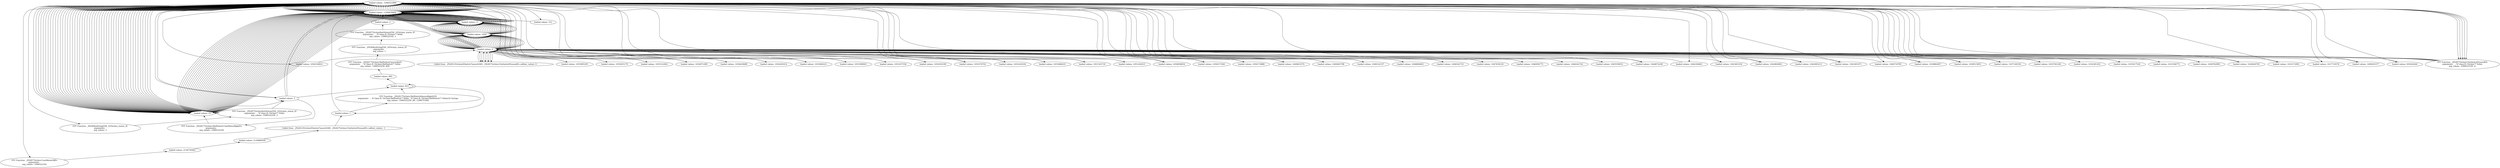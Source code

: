 digraph {
	"loaded values- -1090521896"
	"loaded values- 10"
	"loaded values- 10" -> "loaded values- -1090521896" [dir=back]
	"loaded values- -1246676664"
	"loaded values- -1246676664" -> "loaded values- 10" [dir=back]
	"loaded values- -1090521896"
	"loaded values- -1090521896" -> "loaded values- -1246676664" [dir=back]
	"loaded values- 1056336822"
	"loaded values- 1056336822" -> "loaded values- -1090521896" [dir=back]
	"loaded values- 0"
	"loaded values- 0" -> "loaded values- 1056336822" [dir=back]
	"loaded values- 1050"
	"loaded values- 1050" -> "loaded values- 0" [dir=back]
	"loaded values- 11"
	"loaded values- 11" -> "loaded values- 1050" [dir=back]
	"loaded values- -1246676664"
	"loaded values- -1246676664" -> "loaded values- 11" [dir=back]
	"loaded values- -1090521896"
	"loaded values- -1090521896" -> "loaded values- -1246676664" [dir=back]
	"loaded values- 10"
	"loaded values- 10" -> "loaded values- -1090521896" [dir=back]
	"loaded values- -1246676664"
	"loaded values- -1246676664" -> "loaded values- 10" [dir=back]
	"loaded values- -1090521896"
	"loaded values- -1090521896" -> "loaded values- -1246676664" [dir=back]
	"loaded values- 1055995295"
	"loaded values- 1055995295" -> "loaded values- -1090521896" [dir=back]
	"loaded values- 0"
	"loaded values- 0" -> "loaded values- 1055995295" [dir=back]
	"loaded values- 1050"
	"loaded values- 1050" -> "loaded values- 0" [dir=back]
	"loaded values- 11"
	"loaded values- 11" -> "loaded values- 1050" [dir=back]
	"loaded values- -1246676664"
	"loaded values- -1246676664" -> "loaded values- 11" [dir=back]
	"loaded values- -1090521896"
	"loaded values- -1090521896" -> "loaded values- -1246676664" [dir=back]
	"loaded values- 10"
	"loaded values- 10" -> "loaded values- -1090521896" [dir=back]
	"loaded values- -1246676664"
	"loaded values- -1246676664" -> "loaded values- 10" [dir=back]
	"loaded values- -1090521896"
	"loaded values- -1090521896" -> "loaded values- -1246676664" [dir=back]
	"loaded values- 1055655179"
	"loaded values- 1055655179" -> "loaded values- -1090521896" [dir=back]
	"loaded values- 0"
	"loaded values- 0" -> "loaded values- 1055655179" [dir=back]
	"loaded values- 1050"
	"loaded values- 1050" -> "loaded values- 0" [dir=back]
	"loaded values- 11"
	"loaded values- 11" -> "loaded values- 1050" [dir=back]
	"loaded values- -1246676664"
	"loaded values- -1246676664" -> "loaded values- 11" [dir=back]
	"loaded values- -1090521896"
	"loaded values- -1090521896" -> "loaded values- -1246676664" [dir=back]
	"loaded values- 10"
	"loaded values- 10" -> "loaded values- -1090521896" [dir=back]
	"loaded values- -1246676664"
	"loaded values- -1246676664" -> "loaded values- 10" [dir=back]
	"loaded values- -1090521896"
	"loaded values- -1090521896" -> "loaded values- -1246676664" [dir=back]
	"loaded values- 1055312692"
	"loaded values- 1055312692" -> "loaded values- -1090521896" [dir=back]
	"loaded values- 0"
	"loaded values- 0" -> "loaded values- 1055312692" [dir=back]
	"loaded values- 1050"
	"loaded values- 1050" -> "loaded values- 0" [dir=back]
	"loaded values- 11"
	"loaded values- 11" -> "loaded values- 1050" [dir=back]
	"loaded values- -1246676664"
	"loaded values- -1246676664" -> "loaded values- 11" [dir=back]
	"loaded values- -1090521896"
	"loaded values- -1090521896" -> "loaded values- -1246676664" [dir=back]
	"loaded values- 10"
	"loaded values- 10" -> "loaded values- -1090521896" [dir=back]
	"loaded values- -1246676664"
	"loaded values- -1246676664" -> "loaded values- 10" [dir=back]
	"loaded values- -1090521896"
	"loaded values- -1090521896" -> "loaded values- -1246676664" [dir=back]
	"loaded values- 1054971499"
	"loaded values- 1054971499" -> "loaded values- -1090521896" [dir=back]
	"loaded values- 0"
	"loaded values- 0" -> "loaded values- 1054971499" [dir=back]
	"loaded values- 1050"
	"loaded values- 1050" -> "loaded values- 0" [dir=back]
	"loaded values- 11"
	"loaded values- 11" -> "loaded values- 1050" [dir=back]
	"loaded values- -1246676664"
	"loaded values- -1246676664" -> "loaded values- 11" [dir=back]
	"loaded values- -1090521896"
	"loaded values- -1090521896" -> "loaded values- -1246676664" [dir=back]
	"loaded values- 10"
	"loaded values- 10" -> "loaded values- -1090521896" [dir=back]
	"loaded values- -1246676664"
	"loaded values- -1246676664" -> "loaded values- 10" [dir=back]
	"loaded values- -1090521896"
	"loaded values- -1090521896" -> "loaded values- -1246676664" [dir=back]
	"loaded values- 1054629688"
	"loaded values- 1054629688" -> "loaded values- -1090521896" [dir=back]
	"loaded values- 0"
	"loaded values- 0" -> "loaded values- 1054629688" [dir=back]
	"loaded values- 1050"
	"loaded values- 1050" -> "loaded values- 0" [dir=back]
	"loaded values- 11"
	"loaded values- 11" -> "loaded values- 1050" [dir=back]
	"loaded values- -1246676664"
	"loaded values- -1246676664" -> "loaded values- 11" [dir=back]
	"loaded values- -1090521896"
	"loaded values- -1090521896" -> "loaded values- -1246676664" [dir=back]
	"loaded values- 10"
	"loaded values- 10" -> "loaded values- -1090521896" [dir=back]
	"loaded values- -1246676664"
	"loaded values- -1246676664" -> "loaded values- 10" [dir=back]
	"loaded values- -1090521896"
	"loaded values- -1090521896" -> "loaded values- -1246676664" [dir=back]
	"loaded values- 1054281614"
	"loaded values- 1054281614" -> "loaded values- -1090521896" [dir=back]
	"loaded values- 0"
	"loaded values- 0" -> "loaded values- 1054281614" [dir=back]
	"loaded values- 1050"
	"loaded values- 1050" -> "loaded values- 0" [dir=back]
	"loaded values- 11"
	"loaded values- 11" -> "loaded values- 1050" [dir=back]
	"loaded values- -1246676664"
	"loaded values- -1246676664" -> "loaded values- 11" [dir=back]
	"loaded values- -1090521896"
	"loaded values- -1090521896" -> "loaded values- -1246676664" [dir=back]
	"loaded values- 10"
	"loaded values- 10" -> "loaded values- -1090521896" [dir=back]
	"loaded values- -1246676664"
	"loaded values- -1246676664" -> "loaded values- 10" [dir=back]
	"loaded values- -1090521896"
	"loaded values- -1090521896" -> "loaded values- -1246676664" [dir=back]
	"loaded values- 1053940221"
	"loaded values- 1053940221" -> "loaded values- -1090521896" [dir=back]
	"loaded values- 0"
	"loaded values- 0" -> "loaded values- 1053940221" [dir=back]
	"loaded values- 1050"
	"loaded values- 1050" -> "loaded values- 0" [dir=back]
	"loaded values- 11"
	"loaded values- 11" -> "loaded values- 1050" [dir=back]
	"loaded values- -1246676664"
	"loaded values- -1246676664" -> "loaded values- 11" [dir=back]
	"loaded values- -1090521896"
	"loaded values- -1090521896" -> "loaded values- -1246676664" [dir=back]
	"loaded values- 10"
	"loaded values- 10" -> "loaded values- -1090521896" [dir=back]
	"loaded values- -1246676664"
	"loaded values- -1246676664" -> "loaded values- 10" [dir=back]
	"loaded values- -1090521896"
	"loaded values- -1090521896" -> "loaded values- -1246676664" [dir=back]
	"loaded values- 1053598943"
	"loaded values- 1053598943" -> "loaded values- -1090521896" [dir=back]
	"loaded values- 0"
	"loaded values- 0" -> "loaded values- 1053598943" [dir=back]
	"loaded values- 1050"
	"loaded values- 1050" -> "loaded values- 0" [dir=back]
	"loaded values- 11"
	"loaded values- 11" -> "loaded values- 1050" [dir=back]
	"loaded values- -1246676664"
	"loaded values- -1246676664" -> "loaded values- 11" [dir=back]
	"loaded values- -1090521896"
	"loaded values- -1090521896" -> "loaded values- -1246676664" [dir=back]
	"loaded values- 10"
	"loaded values- 10" -> "loaded values- -1090521896" [dir=back]
	"loaded values- -1246676664"
	"loaded values- -1246676664" -> "loaded values- 10" [dir=back]
	"loaded values- -1090521896"
	"loaded values- -1090521896" -> "loaded values- -1246676664" [dir=back]
	"loaded values- 1053257536"
	"loaded values- 1053257536" -> "loaded values- -1090521896" [dir=back]
	"loaded values- 0"
	"loaded values- 0" -> "loaded values- 1053257536" [dir=back]
	"loaded values- 1050"
	"loaded values- 1050" -> "loaded values- 0" [dir=back]
	"loaded values- 11"
	"loaded values- 11" -> "loaded values- 1050" [dir=back]
	"loaded values- -1246676664"
	"loaded values- -1246676664" -> "loaded values- 11" [dir=back]
	"loaded values- -1090521896"
	"loaded values- -1090521896" -> "loaded values- -1246676664" [dir=back]
	"loaded values- 10"
	"loaded values- 10" -> "loaded values- -1090521896" [dir=back]
	"loaded values- -1246676664"
	"loaded values- -1246676664" -> "loaded values- 10" [dir=back]
	"loaded values- -1090521896"
	"loaded values- -1090521896" -> "loaded values- -1246676664" [dir=back]
	"loaded values- 1052916190"
	"loaded values- 1052916190" -> "loaded values- -1090521896" [dir=back]
	"loaded values- 0"
	"loaded values- 0" -> "loaded values- 1052916190" [dir=back]
	"loaded values- 1050"
	"loaded values- 1050" -> "loaded values- 0" [dir=back]
	"loaded values- 11"
	"loaded values- 11" -> "loaded values- 1050" [dir=back]
	"loaded values- -1246676664"
	"loaded values- -1246676664" -> "loaded values- 11" [dir=back]
	"loaded values- -1090521896"
	"loaded values- -1090521896" -> "loaded values- -1246676664" [dir=back]
	"loaded values- 10"
	"loaded values- 10" -> "loaded values- -1090521896" [dir=back]
	"loaded values- -1246676664"
	"loaded values- -1246676664" -> "loaded values- 10" [dir=back]
	"loaded values- -1090521896"
	"loaded values- -1090521896" -> "loaded values- -1246676664" [dir=back]
	"loaded values- 1052576702"
	"loaded values- 1052576702" -> "loaded values- -1090521896" [dir=back]
	"loaded values- 0"
	"loaded values- 0" -> "loaded values- 1052576702" [dir=back]
	"loaded values- 1050"
	"loaded values- 1050" -> "loaded values- 0" [dir=back]
	"loaded values- 11"
	"loaded values- 11" -> "loaded values- 1050" [dir=back]
	"loaded values- -1246676664"
	"loaded values- -1246676664" -> "loaded values- 11" [dir=back]
	"loaded values- -1090521896"
	"loaded values- -1090521896" -> "loaded values- -1246676664" [dir=back]
	"loaded values- 10"
	"loaded values- 10" -> "loaded values- -1090521896" [dir=back]
	"loaded values- -1246676664"
	"loaded values- -1246676664" -> "loaded values- 10" [dir=back]
	"loaded values- -1090521896"
	"loaded values- -1090521896" -> "loaded values- -1246676664" [dir=back]
	"loaded values- 1052226104"
	"loaded values- 1052226104" -> "loaded values- -1090521896" [dir=back]
	"loaded values- 0"
	"loaded values- 0" -> "loaded values- 1052226104" [dir=back]
	"loaded values- 1050"
	"loaded values- 1050" -> "loaded values- 0" [dir=back]
	"loaded values- 11"
	"loaded values- 11" -> "loaded values- 1050" [dir=back]
	"loaded values- -1246676664"
	"loaded values- -1246676664" -> "loaded values- 11" [dir=back]
	"loaded values- -1090521896"
	"loaded values- -1090521896" -> "loaded values- -1246676664" [dir=back]
	"loaded values- 10"
	"loaded values- 10" -> "loaded values- -1090521896" [dir=back]
	"loaded values- -1246676664"
	"loaded values- -1246676664" -> "loaded values- 10" [dir=back]
	"loaded values- -1090521896"
	"loaded values- -1090521896" -> "loaded values- -1246676664" [dir=back]
	"loaded values- 1051884633"
	"loaded values- 1051884633" -> "loaded values- -1090521896" [dir=back]
	"loaded values- 0"
	"loaded values- 0" -> "loaded values- 1051884633" [dir=back]
	"loaded values- 1050"
	"loaded values- 1050" -> "loaded values- 0" [dir=back]
	"loaded values- 11"
	"loaded values- 11" -> "loaded values- 1050" [dir=back]
	"loaded values- -1246676664"
	"loaded values- -1246676664" -> "loaded values- 11" [dir=back]
	"loaded values- -1090521896"
	"loaded values- -1090521896" -> "loaded values- -1246676664" [dir=back]
	"loaded values- 10"
	"loaded values- 10" -> "loaded values- -1090521896" [dir=back]
	"loaded values- -1246676664"
	"loaded values- -1246676664" -> "loaded values- 10" [dir=back]
	"loaded values- -1090521896"
	"loaded values- -1090521896" -> "loaded values- -1246676664" [dir=back]
	"loaded values- 1051543724"
	"loaded values- 1051543724" -> "loaded values- -1090521896" [dir=back]
	"loaded values- 0"
	"loaded values- 0" -> "loaded values- 1051543724" [dir=back]
	"loaded values- 1050"
	"loaded values- 1050" -> "loaded values- 0" [dir=back]
	"loaded values- 11"
	"loaded values- 11" -> "loaded values- 1050" [dir=back]
	"loaded values- -1246676664"
	"loaded values- -1246676664" -> "loaded values- 11" [dir=back]
	"loaded values- -1090521896"
	"loaded values- -1090521896" -> "loaded values- -1246676664" [dir=back]
	"loaded values- 10"
	"loaded values- 10" -> "loaded values- -1090521896" [dir=back]
	"loaded values- -1246676664"
	"loaded values- -1246676664" -> "loaded values- 10" [dir=back]
	"loaded values- -1090521896"
	"loaded values- -1090521896" -> "loaded values- -1246676664" [dir=back]
	"loaded values- 1051202015"
	"loaded values- 1051202015" -> "loaded values- -1090521896" [dir=back]
	"loaded values- 0"
	"loaded values- 0" -> "loaded values- 1051202015" [dir=back]
	"loaded values- 1050"
	"loaded values- 1050" -> "loaded values- 0" [dir=back]
	"loaded values- 11"
	"loaded values- 11" -> "loaded values- 1050" [dir=back]
	"loaded values- -1246676664"
	"loaded values- -1246676664" -> "loaded values- 11" [dir=back]
	"loaded values- -1090521896"
	"loaded values- -1090521896" -> "loaded values- -1246676664" [dir=back]
	"loaded values- 10"
	"loaded values- 10" -> "loaded values- -1090521896" [dir=back]
	"loaded values- -1246676664"
	"loaded values- -1246676664" -> "loaded values- 10" [dir=back]
	"loaded values- -1090521896"
	"loaded values- -1090521896" -> "loaded values- -1246676664" [dir=back]
	"loaded values- 1050858654"
	"loaded values- 1050858654" -> "loaded values- -1090521896" [dir=back]
	"loaded values- 0"
	"loaded values- 0" -> "loaded values- 1050858654" [dir=back]
	"loaded values- 1050"
	"loaded values- 1050" -> "loaded values- 0" [dir=back]
	"loaded values- 11"
	"loaded values- 11" -> "loaded values- 1050" [dir=back]
	"loaded values- -1246676664"
	"loaded values- -1246676664" -> "loaded values- 11" [dir=back]
	"loaded values- -1090521896"
	"loaded values- -1090521896" -> "loaded values- -1246676664" [dir=back]
	"loaded values- 10"
	"loaded values- 10" -> "loaded values- -1090521896" [dir=back]
	"loaded values- -1246676664"
	"loaded values- -1246676664" -> "loaded values- 10" [dir=back]
	"loaded values- -1090521896"
	"loaded values- -1090521896" -> "loaded values- -1246676664" [dir=back]
	"loaded values- 1050517044"
	"loaded values- 1050517044" -> "loaded values- -1090521896" [dir=back]
	"loaded values- 0"
	"loaded values- 0" -> "loaded values- 1050517044" [dir=back]
	"loaded values- 1050"
	"loaded values- 1050" -> "loaded values- 0" [dir=back]
	"loaded values- 11"
	"loaded values- 11" -> "loaded values- 1050" [dir=back]
	"loaded values- -1246676664"
	"loaded values- -1246676664" -> "loaded values- 11" [dir=back]
	"loaded values- -1090521896"
	"loaded values- -1090521896" -> "loaded values- -1246676664" [dir=back]
	"loaded values- 10"
	"loaded values- 10" -> "loaded values- -1090521896" [dir=back]
	"loaded values- -1246676664"
	"loaded values- -1246676664" -> "loaded values- 10" [dir=back]
	"loaded values- -1090521896"
	"loaded values- -1090521896" -> "loaded values- -1246676664" [dir=back]
	"loaded values- 1050174886"
	"loaded values- 1050174886" -> "loaded values- -1090521896" [dir=back]
	"loaded values- 0"
	"loaded values- 0" -> "loaded values- 1050174886" [dir=back]
	"loaded values- 1050"
	"loaded values- 1050" -> "loaded values- 0" [dir=back]
	"loaded values- 11"
	"loaded values- 11" -> "loaded values- 1050" [dir=back]
	"loaded values- -1246676664"
	"loaded values- -1246676664" -> "loaded values- 11" [dir=back]
	"loaded values- -1090521896"
	"loaded values- -1090521896" -> "loaded values- -1246676664" [dir=back]
	"loaded values- 10"
	"loaded values- 10" -> "loaded values- -1090521896" [dir=back]
	"loaded values- -1246676664"
	"loaded values- -1246676664" -> "loaded values- 10" [dir=back]
	"loaded values- -1090521896"
	"loaded values- -1090521896" -> "loaded values- -1246676664" [dir=back]
	"loaded values- 1049825570"
	"loaded values- 1049825570" -> "loaded values- -1090521896" [dir=back]
	"loaded values- 0"
	"loaded values- 0" -> "loaded values- 1049825570" [dir=back]
	"loaded values- 1050"
	"loaded values- 1050" -> "loaded values- 0" [dir=back]
	"loaded values- 11"
	"loaded values- 11" -> "loaded values- 1050" [dir=back]
	"loaded values- -1246676664"
	"loaded values- -1246676664" -> "loaded values- 11" [dir=back]
	"loaded values- -1090521896"
	"loaded values- -1090521896" -> "loaded values- -1246676664" [dir=back]
	"loaded values- 10"
	"loaded values- 10" -> "loaded values- -1090521896" [dir=back]
	"loaded values- -1246676664"
	"loaded values- -1246676664" -> "loaded values- 10" [dir=back]
	"loaded values- -1090521896"
	"loaded values- -1090521896" -> "loaded values- -1246676664" [dir=back]
	"loaded values- 1049483798"
	"loaded values- 1049483798" -> "loaded values- -1090521896" [dir=back]
	"loaded values- 0"
	"loaded values- 0" -> "loaded values- 1049483798" [dir=back]
	"loaded values- 1050"
	"loaded values- 1050" -> "loaded values- 0" [dir=back]
	"loaded values- 11"
	"loaded values- 11" -> "loaded values- 1050" [dir=back]
	"loaded values- -1246676664"
	"loaded values- -1246676664" -> "loaded values- 11" [dir=back]
	"loaded values- -1090521896"
	"loaded values- -1090521896" -> "loaded values- -1246676664" [dir=back]
	"loaded values- 10"
	"loaded values- 10" -> "loaded values- -1090521896" [dir=back]
	"loaded values- -1246676664"
	"loaded values- -1246676664" -> "loaded values- 10" [dir=back]
	"loaded values- -1090521896"
	"loaded values- -1090521896" -> "loaded values- -1246676664" [dir=back]
	"loaded values- 1049142337"
	"loaded values- 1049142337" -> "loaded values- -1090521896" [dir=back]
	"loaded values- 0"
	"loaded values- 0" -> "loaded values- 1049142337" [dir=back]
	"loaded values- 1050"
	"loaded values- 1050" -> "loaded values- 0" [dir=back]
	"loaded values- 11"
	"loaded values- 11" -> "loaded values- 1050" [dir=back]
	"loaded values- -1246676664"
	"loaded values- -1246676664" -> "loaded values- 11" [dir=back]
	"loaded values- -1090521896"
	"loaded values- -1090521896" -> "loaded values- -1246676664" [dir=back]
	"loaded values- 10"
	"loaded values- 10" -> "loaded values- -1090521896" [dir=back]
	"loaded values- -1246676664"
	"loaded values- -1246676664" -> "loaded values- 10" [dir=back]
	"loaded values- -1090521896"
	"loaded values- -1090521896" -> "loaded values- -1246676664" [dir=back]
	"loaded values- 1048800601"
	"loaded values- 1048800601" -> "loaded values- -1090521896" [dir=back]
	"loaded values- 0"
	"loaded values- 0" -> "loaded values- 1048800601" [dir=back]
	"loaded values- 1050"
	"loaded values- 1050" -> "loaded values- 0" [dir=back]
	"loaded values- 11"
	"loaded values- 11" -> "loaded values- 1050" [dir=back]
	"loaded values- -1246676664"
	"loaded values- -1246676664" -> "loaded values- 11" [dir=back]
	"loaded values- -1090521896"
	"loaded values- -1090521896" -> "loaded values- -1246676664" [dir=back]
	"loaded values- 10"
	"loaded values- 10" -> "loaded values- -1090521896" [dir=back]
	"loaded values- -1246676664"
	"loaded values- -1246676664" -> "loaded values- 10" [dir=back]
	"loaded values- -1090521896"
	"loaded values- -1090521896" -> "loaded values- -1246676664" [dir=back]
	"loaded values- 1048342733"
	"loaded values- 1048342733" -> "loaded values- -1090521896" [dir=back]
	"loaded values- 0"
	"loaded values- 0" -> "loaded values- 1048342733" [dir=back]
	"loaded values- 1050"
	"loaded values- 1050" -> "loaded values- 0" [dir=back]
	"loaded values- 11"
	"loaded values- 11" -> "loaded values- 1050" [dir=back]
	"loaded values- -1246676664"
	"loaded values- -1246676664" -> "loaded values- 11" [dir=back]
	"loaded values- -1090521896"
	"loaded values- -1090521896" -> "loaded values- -1246676664" [dir=back]
	"loaded values- 10"
	"loaded values- 10" -> "loaded values- -1090521896" [dir=back]
	"loaded values- -1246676664"
	"loaded values- -1246676664" -> "loaded values- 10" [dir=back]
	"loaded values- -1090521896"
	"loaded values- -1090521896" -> "loaded values- -1246676664" [dir=back]
	"loaded values- 1047659218"
	"loaded values- 1047659218" -> "loaded values- -1090521896" [dir=back]
	"loaded values- 0"
	"loaded values- 0" -> "loaded values- 1047659218" [dir=back]
	"loaded values- 1050"
	"loaded values- 1050" -> "loaded values- 0" [dir=back]
	"loaded values- 11"
	"loaded values- 11" -> "loaded values- 1050" [dir=back]
	"loaded values- -1246676664"
	"loaded values- -1246676664" -> "loaded values- 11" [dir=back]
	"loaded values- -1090521896"
	"loaded values- -1090521896" -> "loaded values- -1246676664" [dir=back]
	"loaded values- 10"
	"loaded values- 10" -> "loaded values- -1090521896" [dir=back]
	"loaded values- -1246676664"
	"loaded values- -1246676664" -> "loaded values- 10" [dir=back]
	"loaded values- -1090521896"
	"loaded values- -1090521896" -> "loaded values- -1246676664" [dir=back]
	"loaded values- 1046956775"
	"loaded values- 1046956775" -> "loaded values- -1090521896" [dir=back]
	"loaded values- 0"
	"loaded values- 0" -> "loaded values- 1046956775" [dir=back]
	"loaded values- 1050"
	"loaded values- 1050" -> "loaded values- 0" [dir=back]
	"loaded values- 11"
	"loaded values- 11" -> "loaded values- 1050" [dir=back]
	"loaded values- -1246676664"
	"loaded values- -1246676664" -> "loaded values- 11" [dir=back]
	"loaded values- -1090521896"
	"loaded values- -1090521896" -> "loaded values- -1246676664" [dir=back]
	"loaded values- 10"
	"loaded values- 10" -> "loaded values- -1090521896" [dir=back]
	"loaded values- -1246676664"
	"loaded values- -1246676664" -> "loaded values- 10" [dir=back]
	"loaded values- -1090521896"
	"loaded values- -1090521896" -> "loaded values- -1246676664" [dir=back]
	"loaded values- 1046242742"
	"loaded values- 1046242742" -> "loaded values- -1090521896" [dir=back]
	"loaded values- 0"
	"loaded values- 0" -> "loaded values- 1046242742" [dir=back]
	"loaded values- 1050"
	"loaded values- 1050" -> "loaded values- 0" [dir=back]
	"loaded values- 11"
	"loaded values- 11" -> "loaded values- 1050" [dir=back]
	"loaded values- -1246676664"
	"loaded values- -1246676664" -> "loaded values- 11" [dir=back]
	"loaded values- -1090521896"
	"loaded values- -1090521896" -> "loaded values- -1246676664" [dir=back]
	"loaded values- 10"
	"loaded values- 10" -> "loaded values- -1090521896" [dir=back]
	"loaded values- -1246676664"
	"loaded values- -1246676664" -> "loaded values- 10" [dir=back]
	"loaded values- -1090521896"
	"loaded values- -1090521896" -> "loaded values- -1246676664" [dir=back]
	"loaded values- 1045559910"
	"loaded values- 1045559910" -> "loaded values- -1090521896" [dir=back]
	"loaded values- 0"
	"loaded values- 0" -> "loaded values- 1045559910" [dir=back]
	"loaded values- 1050"
	"loaded values- 1050" -> "loaded values- 0" [dir=back]
	"loaded values- 11"
	"loaded values- 11" -> "loaded values- 1050" [dir=back]
	"loaded values- -1246676664"
	"loaded values- -1246676664" -> "loaded values- 11" [dir=back]
	"loaded values- -1090521896"
	"loaded values- -1090521896" -> "loaded values- -1246676664" [dir=back]
	"loaded values- 10"
	"loaded values- 10" -> "loaded values- -1090521896" [dir=back]
	"loaded values- -1246676664"
	"loaded values- -1246676664" -> "loaded values- 10" [dir=back]
	"loaded values- -1090521896"
	"loaded values- -1090521896" -> "loaded values- -1246676664" [dir=back]
	"loaded values- 1044872438"
	"loaded values- 1044872438" -> "loaded values- -1090521896" [dir=back]
	"loaded values- 0"
	"loaded values- 0" -> "loaded values- 1044872438" [dir=back]
	"loaded values- 1050"
	"loaded values- 1050" -> "loaded values- 0" [dir=back]
	"loaded values- 11"
	"loaded values- 11" -> "loaded values- 1050" [dir=back]
	"loaded values- -1246676664"
	"loaded values- -1246676664" -> "loaded values- 11" [dir=back]
	"loaded values- -1090521896"
	"loaded values- -1090521896" -> "loaded values- -1246676664" [dir=back]
	"loaded values- 10"
	"loaded values- 10" -> "loaded values- -1090521896" [dir=back]
	"loaded values- -1246676664"
	"loaded values- -1246676664" -> "loaded values- 10" [dir=back]
	"loaded values- -1090521896"
	"loaded values- -1090521896" -> "loaded values- -1246676664" [dir=back]
	"loaded values- 1044184661"
	"loaded values- 1044184661" -> "loaded values- -1090521896" [dir=back]
	"loaded values- 0"
	"loaded values- 0" -> "loaded values- 1044184661" [dir=back]
	"loaded values- 1050"
	"loaded values- 1050" -> "loaded values- 0" [dir=back]
	"loaded values- 11"
	"loaded values- 11" -> "loaded values- 1050" [dir=back]
	"loaded values- -1246676664"
	"loaded values- -1246676664" -> "loaded values- 11" [dir=back]
	"loaded values- -1090521896"
	"loaded values- -1090521896" -> "loaded values- -1246676664" [dir=back]
	"loaded values- 10"
	"loaded values- 10" -> "loaded values- -1090521896" [dir=back]
	"loaded values- -1246676664"
	"loaded values- -1246676664" -> "loaded values- 10" [dir=back]
	"loaded values- -1090521896"
	"loaded values- -1090521896" -> "loaded values- -1246676664" [dir=back]
	"loaded values- 1043493334"
	"loaded values- 1043493334" -> "loaded values- -1090521896" [dir=back]
	"loaded values- 0"
	"loaded values- 0" -> "loaded values- 1043493334" [dir=back]
	"loaded values- 1050"
	"loaded values- 1050" -> "loaded values- 0" [dir=back]
	"loaded values- 11"
	"loaded values- 11" -> "loaded values- 1050" [dir=back]
	"loaded values- -1246676664"
	"loaded values- -1246676664" -> "loaded values- 11" [dir=back]
	"loaded values- -1090521896"
	"loaded values- -1090521896" -> "loaded values- -1246676664" [dir=back]
	"loaded values- 10"
	"loaded values- 10" -> "loaded values- -1090521896" [dir=back]
	"loaded values- -1246676664"
	"loaded values- -1246676664" -> "loaded values- 10" [dir=back]
	"loaded values- -1090521896"
	"loaded values- -1090521896" -> "loaded values- -1246676664" [dir=back]
	"loaded values- 1042804081"
	"loaded values- 1042804081" -> "loaded values- -1090521896" [dir=back]
	"loaded values- 0"
	"loaded values- 0" -> "loaded values- 1042804081" [dir=back]
	"loaded values- 1050"
	"loaded values- 1050" -> "loaded values- 0" [dir=back]
	"loaded values- 11"
	"loaded values- 11" -> "loaded values- 1050" [dir=back]
	"loaded values- -1246676664"
	"loaded values- -1246676664" -> "loaded values- 11" [dir=back]
	"loaded values- -1090521896"
	"loaded values- -1090521896" -> "loaded values- -1246676664" [dir=back]
	"loaded values- 10"
	"loaded values- 10" -> "loaded values- -1090521896" [dir=back]
	"loaded values- -1246676664"
	"loaded values- -1246676664" -> "loaded values- 10" [dir=back]
	"loaded values- -1090521896"
	"loaded values- -1090521896" -> "loaded values- -1246676664" [dir=back]
	"loaded values- 1042095213"
	"loaded values- 1042095213" -> "loaded values- -1090521896" [dir=back]
	"loaded values- 0"
	"loaded values- 0" -> "loaded values- 1042095213" [dir=back]
	"loaded values- 1050"
	"loaded values- 1050" -> "loaded values- 0" [dir=back]
	"loaded values- 11"
	"loaded values- 11" -> "loaded values- 1050" [dir=back]
	"loaded values- -1246676664"
	"loaded values- -1246676664" -> "loaded values- 11" [dir=back]
	"loaded values- -1090521896"
	"loaded values- -1090521896" -> "loaded values- -1246676664" [dir=back]
	"loaded values- 10"
	"loaded values- 10" -> "loaded values- -1090521896" [dir=back]
	"loaded values- -1246676664"
	"loaded values- -1246676664" -> "loaded values- 10" [dir=back]
	"loaded values- -1090521896"
	"loaded values- -1090521896" -> "loaded values- -1246676664" [dir=back]
	"loaded values- 1041401671"
	"loaded values- 1041401671" -> "loaded values- -1090521896" [dir=back]
	"loaded values- 0"
	"loaded values- 0" -> "loaded values- 1041401671" [dir=back]
	"loaded values- 1050"
	"loaded values- 1050" -> "loaded values- 0" [dir=back]
	"loaded values- 11"
	"loaded values- 11" -> "loaded values- 1050" [dir=back]
	"loaded values- -1246676664"
	"loaded values- -1246676664" -> "loaded values- 11" [dir=back]
	"loaded values- -1090521896"
	"loaded values- -1090521896" -> "loaded values- -1246676664" [dir=back]
	"loaded values- 10"
	"loaded values- 10" -> "loaded values- -1090521896" [dir=back]
	"loaded values- -1246676664"
	"loaded values- -1246676664" -> "loaded values- 10" [dir=back]
	"loaded values- -1090521896"
	"loaded values- -1090521896" -> "loaded values- -1246676664" [dir=back]
	"loaded values- 1040718785"
	"loaded values- 1040718785" -> "loaded values- -1090521896" [dir=back]
	"loaded values- 0"
	"loaded values- 0" -> "loaded values- 1040718785" [dir=back]
	"loaded values- 1050"
	"loaded values- 1050" -> "loaded values- 0" [dir=back]
	"loaded values- 11"
	"loaded values- 11" -> "loaded values- 1050" [dir=back]
	"loaded values- -1246676664"
	"loaded values- -1246676664" -> "loaded values- 11" [dir=back]
	"loaded values- -1090521896"
	"loaded values- -1090521896" -> "loaded values- -1246676664" [dir=back]
	"loaded values- 10"
	"loaded values- 10" -> "loaded values- -1090521896" [dir=back]
	"loaded values- -1246676664"
	"loaded values- -1246676664" -> "loaded values- 10" [dir=back]
	"loaded values- -1090521896"
	"loaded values- -1090521896" -> "loaded values- -1246676664" [dir=back]
	"loaded values- 1039882857"
	"loaded values- 1039882857" -> "loaded values- -1090521896" [dir=back]
	"loaded values- 0"
	"loaded values- 0" -> "loaded values- 1039882857" [dir=back]
	"loaded values- 1050"
	"loaded values- 1050" -> "loaded values- 0" [dir=back]
	"loaded values- 11"
	"loaded values- 11" -> "loaded values- 1050" [dir=back]
	"loaded values- -1246676664"
	"loaded values- -1246676664" -> "loaded values- 11" [dir=back]
	"loaded values- -1090521896"
	"loaded values- -1090521896" -> "loaded values- -1246676664" [dir=back]
	"loaded values- 10"
	"loaded values- 10" -> "loaded values- -1090521896" [dir=back]
	"loaded values- -1246676664"
	"loaded values- -1246676664" -> "loaded values- 10" [dir=back]
	"loaded values- -1090521896"
	"loaded values- -1090521896" -> "loaded values- -1246676664" [dir=back]
	"loaded values- 1038515855"
	"loaded values- 1038515855" -> "loaded values- -1090521896" [dir=back]
	"loaded values- 0"
	"loaded values- 0" -> "loaded values- 1038515855" [dir=back]
	"loaded values- 1050"
	"loaded values- 1050" -> "loaded values- 0" [dir=back]
	"loaded values- 11"
	"loaded values- 11" -> "loaded values- 1050" [dir=back]
	"loaded values- -1246676664"
	"loaded values- -1246676664" -> "loaded values- 11" [dir=back]
	"loaded values- -1090521896"
	"loaded values- -1090521896" -> "loaded values- -1246676664" [dir=back]
	"loaded values- 10"
	"loaded values- 10" -> "loaded values- -1090521896" [dir=back]
	"loaded values- -1246676664"
	"loaded values- -1246676664" -> "loaded values- 10" [dir=back]
	"loaded values- -1090521896"
	"loaded values- -1090521896" -> "loaded values- -1246676664" [dir=back]
	"loaded values- 1037148194"
	"loaded values- 1037148194" -> "loaded values- -1090521896" [dir=back]
	"loaded values- 0"
	"loaded values- 0" -> "loaded values- 1037148194" [dir=back]
	"loaded values- 1050"
	"loaded values- 1050" -> "loaded values- 0" [dir=back]
	"loaded values- 11"
	"loaded values- 11" -> "loaded values- 1050" [dir=back]
	"loaded values- -1246676664"
	"loaded values- -1246676664" -> "loaded values- 11" [dir=back]
	"loaded values- -1090521896"
	"loaded values- -1090521896" -> "loaded values- -1246676664" [dir=back]
	"loaded values- 10"
	"loaded values- 10" -> "loaded values- -1090521896" [dir=back]
	"loaded values- -1246676664"
	"loaded values- -1246676664" -> "loaded values- 10" [dir=back]
	"loaded values- -1090521896"
	"loaded values- -1090521896" -> "loaded values- -1246676664" [dir=back]
	"loaded values- 1035782148"
	"loaded values- 1035782148" -> "loaded values- -1090521896" [dir=back]
	"loaded values- 0"
	"loaded values- 0" -> "loaded values- 1035782148" [dir=back]
	"loaded values- 1050"
	"loaded values- 1050" -> "loaded values- 0" [dir=back]
	"loaded values- 11"
	"loaded values- 11" -> "loaded values- 1050" [dir=back]
	"loaded values- -1246676664"
	"loaded values- -1246676664" -> "loaded values- 11" [dir=back]
	"loaded values- -1090521896"
	"loaded values- -1090521896" -> "loaded values- -1246676664" [dir=back]
	"loaded values- 10"
	"loaded values- 10" -> "loaded values- -1090521896" [dir=back]
	"loaded values- -1246676664"
	"loaded values- -1246676664" -> "loaded values- 10" [dir=back]
	"loaded values- -1090521896"
	"loaded values- -1090521896" -> "loaded values- -1246676664" [dir=back]
	"loaded values- 1034381452"
	"loaded values- 1034381452" -> "loaded values- -1090521896" [dir=back]
	"loaded values- 0"
	"loaded values- 0" -> "loaded values- 1034381452" [dir=back]
	"loaded values- 1050"
	"loaded values- 1050" -> "loaded values- 0" [dir=back]
	"loaded values- 11"
	"loaded values- 11" -> "loaded values- 1050" [dir=back]
	"loaded values- -1246676664"
	"loaded values- -1246676664" -> "loaded values- 11" [dir=back]
	"loaded values- -1090521896"
	"loaded values- -1090521896" -> "loaded values- -1246676664" [dir=back]
	"loaded values- 10"
	"loaded values- 10" -> "loaded values- -1090521896" [dir=back]
	"loaded values- -1246676664"
	"loaded values- -1246676664" -> "loaded values- 10" [dir=back]
	"loaded values- -1090521896"
	"loaded values- -1090521896" -> "loaded values- -1246676664" [dir=back]
	"loaded values- 1033017526"
	"loaded values- 1033017526" -> "loaded values- -1090521896" [dir=back]
	"loaded values- 0"
	"loaded values- 0" -> "loaded values- 1033017526" [dir=back]
	"loaded values- 1050"
	"loaded values- 1050" -> "loaded values- 0" [dir=back]
	"loaded values- 11"
	"loaded values- 11" -> "loaded values- 1050" [dir=back]
	"loaded values- -1246676664"
	"loaded values- -1246676664" -> "loaded values- 11" [dir=back]
	"loaded values- -1090521896"
	"loaded values- -1090521896" -> "loaded values- -1246676664" [dir=back]
	"loaded values- 10"
	"loaded values- 10" -> "loaded values- -1090521896" [dir=back]
	"loaded values- -1246676664"
	"loaded values- -1246676664" -> "loaded values- 10" [dir=back]
	"loaded values- -1090521896"
	"loaded values- -1090521896" -> "loaded values- -1246676664" [dir=back]
	"loaded values- 1031506771"
	"loaded values- 1031506771" -> "loaded values- -1090521896" [dir=back]
	"loaded values- 0"
	"loaded values- 0" -> "loaded values- 1031506771" [dir=back]
	"loaded values- 1050"
	"loaded values- 1050" -> "loaded values- 0" [dir=back]
	"loaded values- 11"
	"loaded values- 11" -> "loaded values- 1050" [dir=back]
	"loaded values- -1246676664"
	"loaded values- -1246676664" -> "loaded values- 11" [dir=back]
	"loaded values- -1090521896"
	"loaded values- -1090521896" -> "loaded values- -1246676664" [dir=back]
	"loaded values- 10"
	"loaded values- 10" -> "loaded values- -1090521896" [dir=back]
	"loaded values- -1246676664"
	"loaded values- -1246676664" -> "loaded values- 10" [dir=back]
	"loaded values- -1090521896"
	"loaded values- -1090521896" -> "loaded values- -1246676664" [dir=back]
	"loaded values- 1028782990"
	"loaded values- 1028782990" -> "loaded values- -1090521896" [dir=back]
	"loaded values- 0"
	"loaded values- 0" -> "loaded values- 1028782990" [dir=back]
	"loaded values- 1050"
	"loaded values- 1050" -> "loaded values- 0" [dir=back]
	"loaded values- 11"
	"loaded values- 11" -> "loaded values- 1050" [dir=back]
	"loaded values- -1246676664"
	"loaded values- -1246676664" -> "loaded values- 11" [dir=back]
	"loaded values- -1090521896"
	"loaded values- -1090521896" -> "loaded values- -1246676664" [dir=back]
	"loaded values- 10"
	"loaded values- 10" -> "loaded values- -1090521896" [dir=back]
	"loaded values- -1246676664"
	"loaded values- -1246676664" -> "loaded values- 10" [dir=back]
	"loaded values- -1090521896"
	"loaded values- -1090521896" -> "loaded values- -1246676664" [dir=back]
	"loaded values- 1026040765"
	"loaded values- 1026040765" -> "loaded values- -1090521896" [dir=back]
	"loaded values- 0"
	"loaded values- 0" -> "loaded values- 1026040765" [dir=back]
	"loaded values- 1050"
	"loaded values- 1050" -> "loaded values- 0" [dir=back]
	"loaded values- 11"
	"loaded values- 11" -> "loaded values- 1050" [dir=back]
	"loaded values- -1246676664"
	"loaded values- -1246676664" -> "loaded values- 11" [dir=back]
	"loaded values- -1090521896"
	"loaded values- -1090521896" -> "loaded values- -1246676664" [dir=back]
	"loaded values- 10"
	"loaded values- 10" -> "loaded values- -1090521896" [dir=back]
	"loaded values- -1246676664"
	"loaded values- -1246676664" -> "loaded values- 10" [dir=back]
	"loaded values- -1090521896"
	"loaded values- -1090521896" -> "loaded values- -1246676664" [dir=back]
	"loaded values- 1023172991"
	"loaded values- 1023172991" -> "loaded values- -1090521896" [dir=back]
	"loaded values- 0"
	"loaded values- 0" -> "loaded values- 1023172991" [dir=back]
	"loaded values- 1050"
	"loaded values- 1050" -> "loaded values- 0" [dir=back]
	"loaded values- 11"
	"loaded values- 11" -> "loaded values- 1050" [dir=back]
	"loaded values- -1246676664"
	"loaded values- -1246676664" -> "loaded values- 11" [dir=back]
	"loaded values- -1090521896"
	"loaded values- -1090521896" -> "loaded values- -1246676664" [dir=back]
	"loaded values- 10"
	"loaded values- 10" -> "loaded values- -1090521896" [dir=back]
	"loaded values- -1246676664"
	"loaded values- -1246676664" -> "loaded values- 10" [dir=back]
	"loaded values- -1090521896"
	"loaded values- -1090521896" -> "loaded values- -1246676664" [dir=back]
	"loaded values- 1017710576"
	"loaded values- 1017710576" -> "loaded values- -1090521896" [dir=back]
	"loaded values- 0"
	"loaded values- 0" -> "loaded values- 1017710576" [dir=back]
	"loaded values- 1050"
	"loaded values- 1050" -> "loaded values- 0" [dir=back]
	"loaded values- 11"
	"loaded values- 11" -> "loaded values- 1050" [dir=back]
	"loaded values- -1246676664"
	"loaded values- -1246676664" -> "loaded values- 11" [dir=back]
	"loaded values- -1090521896"
	"loaded values- -1090521896" -> "loaded values- -1246676664" [dir=back]
	"loaded values- 10"
	"loaded values- 10" -> "loaded values- -1090521896" [dir=back]
	"loaded values- -1246676664"
	"loaded values- -1246676664" -> "loaded values- 10" [dir=back]
	"loaded values- -1090521896"
	"loaded values- -1090521896" -> "loaded values- -1246676664" [dir=back]
	"loaded values- 1009205377"
	"loaded values- 1009205377" -> "loaded values- -1090521896" [dir=back]
	"loaded values- 0"
	"loaded values- 0" -> "loaded values- 1009205377" [dir=back]
	"loaded values- 1050"
	"loaded values- 1050" -> "loaded values- 0" [dir=back]
	"loaded values- 11"
	"loaded values- 11" -> "loaded values- 1050" [dir=back]
	"loaded values- -1246676664"
	"loaded values- -1246676664" -> "loaded values- 11" [dir=back]
	"loaded values- -1090521896"
	"loaded values- -1090521896" -> "loaded values- -1246676664" [dir=back]
	"loaded values- 10"
	"loaded values- 10" -> "loaded values- -1090521896" [dir=back]
	"loaded values- -1246676664"
	"loaded values- -1246676664" -> "loaded values- 10" [dir=back]
	"loaded values- -1090521896"
	"loaded values- -1090521896" -> "loaded values- -1246676664" [dir=back]
	"loaded values- 939262644"
	"loaded values- 939262644" -> "loaded values- -1090521896" [dir=back]
	"loaded values- 0"
	"loaded values- 0" -> "loaded values- 939262644" [dir=back]
	"loaded values- 1050"
	"loaded values- 1050" -> "loaded values- 0" [dir=back]
	"loaded values- 11"
	"loaded values- 11" -> "loaded values- 1050" [dir=back]
	"loaded values- -1246676664"
	"loaded values- -1246676664" -> "loaded values- 11" [dir=back]
	"loaded values- -1090521896"
	"loaded values- -1090521896" -> "loaded values- -1246676664" [dir=back]
	"loaded values- 10"
	"loaded values- 10" -> "loaded values- -1090521896" [dir=back]
	"loaded values- -1246676664"
	"loaded values- -1246676664" -> "loaded values- 10" [dir=back]
	"loaded values- -1090521896"
	"loaded values- -1090521896" -> "loaded values- -1246676664" [dir=back]
	"FFF Function- _ZN2ft8toStringENS_16TxtAxis_status_tE
arguments-  
arg_values- 3
"
	"FFF Function- _ZN2ft8toStringENS_16TxtAxis_status_tE
arguments-  
arg_values- 3
" -> "loaded values- -1090521896" [dir=back]
	"FFF Function- _ZN2ft7TxtAxis9setStatusENS_16TxtAxis_status_tE
arguments-   , %\"class.ft--TxtAxis\"* %this
arg_values- -1090522256 ,3
"
	"FFF Function- _ZN2ft7TxtAxis9setStatusENS_16TxtAxis_status_tE
arguments-   , %\"class.ft--TxtAxis\"* %this
arg_values- -1090522256 ,3
" -> "FFF Function- _ZN2ft8toStringENS_16TxtAxis_status_tE
arguments-  
arg_values- 3
" [dir=back]
	"loaded values- 3"
	"loaded values- 3" -> "FFF Function- _ZN2ft7TxtAxis9setStatusENS_16TxtAxis_status_tE
arguments-   , %\"class.ft--TxtAxis\"* %this
arg_values- -1090522256 ,3
" [dir=back]
	"loaded values- -1246676664"
	"loaded values- -1246676664" -> "loaded values- 3" [dir=back]
	"loaded values- -1090521896"
	"loaded values- -1090521896" -> "loaded values- -1246676664" [dir=back]
	"loaded values- 512"
	"loaded values- 512" -> "loaded values- -1090521896" [dir=back]
	"loaded values- -1246676664"
	"loaded values- -1246676664" -> "loaded values- 512" [dir=back]
	"loaded values- -1090521896"
	"loaded values- -1090521896" -> "loaded values- -1246676664" [dir=back]
	"loaded values- 3"
	"loaded values- 3" -> "loaded values- -1090521896" [dir=back]
	"FFF Function- _ZN2ft17TxtAxis1RefSwitch13setMotorRightEv
arguments-  
arg_values- -1090522256
"
	"FFF Function- _ZN2ft17TxtAxis1RefSwitch13setMotorRightEv
arguments-  
arg_values- -1090522256
" -> "loaded values- 3" [dir=back]
	"loaded values- 10"
	"loaded values- 10" -> "FFF Function- _ZN2ft17TxtAxis1RefSwitch13setMotorRightEv
arguments-  
arg_values- -1090522256
" [dir=back]
	"loaded values- 3"
	"loaded values- 3" -> "loaded values- 10" [dir=back]
	"loaded values- -1246676664"
	"loaded values- -1246676664" -> "loaded values- 3" [dir=back]
	"loaded values- -1090521896"
	"loaded values- -1090521896" -> "loaded values- -1246676664" [dir=back]
	"loaded values- -1246676664"
	"loaded values- -1246676664" -> "loaded values- -1090521896" [dir=back]
	"loaded values- -1090521896"
	"loaded values- -1090521896" -> "loaded values- -1246676664" [dir=back]
	"loaded values- 3"
	"loaded values- 3" -> "loaded values- -1090521896" [dir=back]
	"loaded values- 815"
	"loaded values- 815" -> "loaded values- 3" [dir=back]
	"loaded values- 1"
	"loaded values- 1" -> "loaded values- 815" [dir=back]
	"FFF Function- _ZN2ft17TxtAxis1RefSwitch9moveRightEtPt
arguments-   , %\"class.ft--TxtAxis1RefSwitch\"* %this , %\"class.ft--TxtAxis1RefSwitch\"* %thisi16 %steps
arg_values- -1090522256 ,80 ,-1289753282
"
	"FFF Function- _ZN2ft17TxtAxis1RefSwitch9moveRightEtPt
arguments-   , %\"class.ft--TxtAxis1RefSwitch\"* %this , %\"class.ft--TxtAxis1RefSwitch\"* %thisi16 %steps
arg_values- -1090522256 ,80 ,-1289753282
" -> "loaded values- 1" [dir=back]
	"loaded values- 815"
	"loaded values- 815" -> "FFF Function- _ZN2ft17TxtAxis1RefSwitch9moveRightEtPt
arguments-   , %\"class.ft--TxtAxis1RefSwitch\"* %this , %\"class.ft--TxtAxis1RefSwitch\"* %thisi16 %steps
arg_values- -1090522256 ,80 ,-1289753282
" [dir=back]
	"loaded values- 815"
	"loaded values- 815" -> "loaded values- 815" [dir=back]
	"loaded values- 895"
	"loaded values- 895" -> "loaded values- 815" [dir=back]
	"FFF Function- _ZN2ft17TxtAxis1RefSwitch7moveAbsEt
arguments-   , %\"class.ft--TxtAxis1RefSwitch\"* %this
arg_values- -1090522256 ,895
"
	"FFF Function- _ZN2ft17TxtAxis1RefSwitch7moveAbsEt
arguments-   , %\"class.ft--TxtAxis1RefSwitch\"* %this
arg_values- -1090522256 ,895
" -> "loaded values- 895" [dir=back]
	"FFF Function- _ZN2ft8toStringENS_16TxtAxis_status_tE
arguments-  
arg_values- 1
"
	"FFF Function- _ZN2ft8toStringENS_16TxtAxis_status_tE
arguments-  
arg_values- 1
" -> "FFF Function- _ZN2ft17TxtAxis1RefSwitch7moveAbsEt
arguments-   , %\"class.ft--TxtAxis1RefSwitch\"* %this
arg_values- -1090522256 ,895
" [dir=back]
	"FFF Function- _ZN2ft7TxtAxis9setStatusENS_16TxtAxis_status_tE
arguments-   , %\"class.ft--TxtAxis\"* %this
arg_values- -1090522192 ,1
"
	"FFF Function- _ZN2ft7TxtAxis9setStatusENS_16TxtAxis_status_tE
arguments-   , %\"class.ft--TxtAxis\"* %this
arg_values- -1090522192 ,1
" -> "FFF Function- _ZN2ft8toStringENS_16TxtAxis_status_tE
arguments-  
arg_values- 1
" [dir=back]
	"loaded values- 2"
	"loaded values- 2" -> "FFF Function- _ZN2ft7TxtAxis9setStatusENS_16TxtAxis_status_tE
arguments-   , %\"class.ft--TxtAxis\"* %this
arg_values- -1090522192 ,1
" [dir=back]
	"loaded values- -1246676664"
	"loaded values- -1246676664" -> "loaded values- 2" [dir=back]
	"loaded values- -1090521896"
	"loaded values- -1090521896" -> "loaded values- -1246676664" [dir=back]
	"loaded values- -1246676664"
	"loaded values- -1246676664" -> "loaded values- -1090521896" [dir=back]
	"loaded values- -1090521896"
	"loaded values- -1090521896" -> "loaded values- -1246676664" [dir=back]
	"FFF Function- _ZN2ft7TxtAxis11setMotorOffEv
arguments-  
arg_values- -1090522192
"
	"FFF Function- _ZN2ft7TxtAxis11setMotorOffEv
arguments-  
arg_values- -1090522192
" -> "loaded values- -1090521896" [dir=back]
	"loaded values- 2136720492"
	"loaded values- 2136720492" -> "FFF Function- _ZN2ft7TxtAxis11setMotorOffEv
arguments-  
arg_values- -1090522192
" [dir=back]
	"loaded values- 2136886500"
	"loaded values- 2136886500" -> "loaded values- 2136720492" [dir=back]
	"Called from- _ZN2ft14TxtAxisNSwitch7moveS2XEi _ZN2ft7TxtAxis15isSwitchPressedEh callInst_values- -1"
	"Called from- _ZN2ft14TxtAxisNSwitch7moveS2XEi _ZN2ft7TxtAxis15isSwitchPressedEh callInst_values- -1" -> "loaded values- 2136886500" [dir=back]
	"loaded values- 1"
	"loaded values- 1" -> "Called from- _ZN2ft14TxtAxisNSwitch7moveS2XEi _ZN2ft7TxtAxis15isSwitchPressedEh callInst_values- -1" [dir=back]
	"loaded values- -1246676664"
	"loaded values- -1246676664" -> "loaded values- 1" [dir=back]
	"loaded values- -1090521896"
	"loaded values- -1090521896" -> "loaded values- -1246676664" [dir=back]
	"FFF Function- _ZN2ft7TxtAxis15isSwitchPressedEh
arguments-   , %\"class.ft--TxtAxis\"* %this
arg_values- -1090522192 ,6
"
	"FFF Function- _ZN2ft7TxtAxis15isSwitchPressedEh
arguments-   , %\"class.ft--TxtAxis\"* %this
arg_values- -1090522192 ,6
" -> "loaded values- -1090521896" [dir=back]
	"loaded values- 0"
	"loaded values- 0" -> "FFF Function- _ZN2ft7TxtAxis15isSwitchPressedEh
arguments-   , %\"class.ft--TxtAxis\"* %this
arg_values- -1090522192 ,6
" [dir=back]
	"Called from- _ZN2ft14TxtAxisNSwitch7moveS2XEi _ZN2ft7TxtAxis15isSwitchPressedEh callInst_values- 0"
	"Called from- _ZN2ft14TxtAxisNSwitch7moveS2XEi _ZN2ft7TxtAxis15isSwitchPressedEh callInst_values- 0" -> "loaded values- 0" [dir=back]
	"loaded values- 0"
	"loaded values- 0" -> "Called from- _ZN2ft14TxtAxisNSwitch7moveS2XEi _ZN2ft7TxtAxis15isSwitchPressedEh callInst_values- 0" [dir=back]
	"loaded values- -1246676664"
	"loaded values- -1246676664" -> "loaded values- 0" [dir=back]
	"loaded values- -1090521896"
	"loaded values- -1090521896" -> "loaded values- -1246676664" [dir=back]
	"FFF Function- _ZN2ft7TxtAxis15isSwitchPressedEh
arguments-   , %\"class.ft--TxtAxis\"* %this
arg_values- -1090522192 ,6
"
	"FFF Function- _ZN2ft7TxtAxis15isSwitchPressedEh
arguments-   , %\"class.ft--TxtAxis\"* %this
arg_values- -1090522192 ,6
" -> "loaded values- -1090521896" [dir=back]
	"loaded values- 0"
	"loaded values- 0" -> "FFF Function- _ZN2ft7TxtAxis15isSwitchPressedEh
arguments-   , %\"class.ft--TxtAxis\"* %this
arg_values- -1090522192 ,6
" [dir=back]
	"Called from- _ZN2ft14TxtAxisNSwitch7moveS2XEi _ZN2ft7TxtAxis15isSwitchPressedEh callInst_values- 0"
	"Called from- _ZN2ft14TxtAxisNSwitch7moveS2XEi _ZN2ft7TxtAxis15isSwitchPressedEh callInst_values- 0" -> "loaded values- 0" [dir=back]
	"loaded values- 0"
	"loaded values- 0" -> "Called from- _ZN2ft14TxtAxisNSwitch7moveS2XEi _ZN2ft7TxtAxis15isSwitchPressedEh callInst_values- 0" [dir=back]
	"loaded values- -1246676664"
	"loaded values- -1246676664" -> "loaded values- 0" [dir=back]
	"loaded values- -1090521896"
	"loaded values- -1090521896" -> "loaded values- -1246676664" [dir=back]
	"FFF Function- _ZN2ft7TxtAxis15isSwitchPressedEh
arguments-   , %\"class.ft--TxtAxis\"* %this
arg_values- -1090522192 ,6
"
	"FFF Function- _ZN2ft7TxtAxis15isSwitchPressedEh
arguments-   , %\"class.ft--TxtAxis\"* %this
arg_values- -1090522192 ,6
" -> "loaded values- -1090521896" [dir=back]
	"loaded values- 0"
	"loaded values- 0" -> "FFF Function- _ZN2ft7TxtAxis15isSwitchPressedEh
arguments-   , %\"class.ft--TxtAxis\"* %this
arg_values- -1090522192 ,6
" [dir=back]
	"Called from- _ZN2ft14TxtAxisNSwitch7moveS2XEi _ZN2ft7TxtAxis15isSwitchPressedEh callInst_values- 0"
	"Called from- _ZN2ft14TxtAxisNSwitch7moveS2XEi _ZN2ft7TxtAxis15isSwitchPressedEh callInst_values- 0" -> "loaded values- 0" [dir=back]
	"loaded values- 0"
	"loaded values- 0" -> "Called from- _ZN2ft14TxtAxisNSwitch7moveS2XEi _ZN2ft7TxtAxis15isSwitchPressedEh callInst_values- 0" [dir=back]
	"loaded values- -1246676664"
	"loaded values- -1246676664" -> "loaded values- 0" [dir=back]
	"loaded values- -1090521896"
	"loaded values- -1090521896" -> "loaded values- -1246676664" [dir=back]
	"FFF Function- _ZN2ft7TxtAxis15isSwitchPressedEh
arguments-   , %\"class.ft--TxtAxis\"* %this
arg_values- -1090522192 ,6
"
	"FFF Function- _ZN2ft7TxtAxis15isSwitchPressedEh
arguments-   , %\"class.ft--TxtAxis\"* %this
arg_values- -1090522192 ,6
" -> "loaded values- -1090521896" [dir=back]
	"loaded values- 0"
	"loaded values- 0" -> "FFF Function- _ZN2ft7TxtAxis15isSwitchPressedEh
arguments-   , %\"class.ft--TxtAxis\"* %this
arg_values- -1090522192 ,6
" [dir=back]
	"Called from- _ZN2ft14TxtAxisNSwitch7moveS2XEi _ZN2ft7TxtAxis15isSwitchPressedEh callInst_values- 0"
	"Called from- _ZN2ft14TxtAxisNSwitch7moveS2XEi _ZN2ft7TxtAxis15isSwitchPressedEh callInst_values- 0" -> "loaded values- 0" [dir=back]
	"loaded values- 0"
	"loaded values- 0" -> "Called from- _ZN2ft14TxtAxisNSwitch7moveS2XEi _ZN2ft7TxtAxis15isSwitchPressedEh callInst_values- 0" [dir=back]
	"loaded values- -1246676664"
	"loaded values- -1246676664" -> "loaded values- 0" [dir=back]
	"loaded values- -1090521896"
	"loaded values- -1090521896" -> "loaded values- -1246676664" [dir=back]
	"FFF Function- _ZN2ft7TxtAxis15isSwitchPressedEh
arguments-   , %\"class.ft--TxtAxis\"* %this
arg_values- -1090522192 ,6
"
	"FFF Function- _ZN2ft7TxtAxis15isSwitchPressedEh
arguments-   , %\"class.ft--TxtAxis\"* %this
arg_values- -1090522192 ,6
" -> "loaded values- -1090521896" [dir=back]
	"loaded values- 0"
	"loaded values- 0" -> "FFF Function- _ZN2ft7TxtAxis15isSwitchPressedEh
arguments-   , %\"class.ft--TxtAxis\"* %this
arg_values- -1090522192 ,6
" [dir=back]
	"Called from- _ZN2ft14TxtAxisNSwitch7moveS2XEi _ZN2ft7TxtAxis15isSwitchPressedEh callInst_values- 0"
	"Called from- _ZN2ft14TxtAxisNSwitch7moveS2XEi _ZN2ft7TxtAxis15isSwitchPressedEh callInst_values- 0" -> "loaded values- 0" [dir=back]
}
